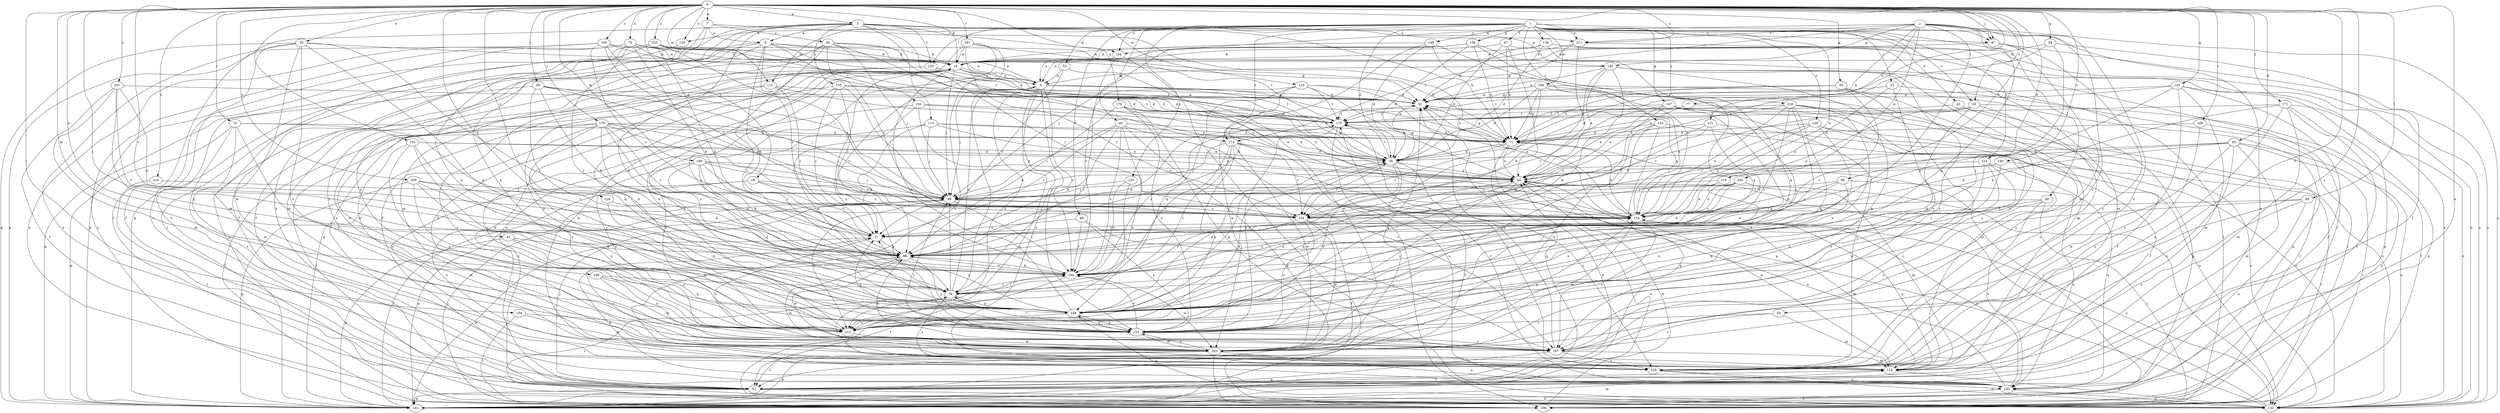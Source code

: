 strict digraph  {
0;
1;
2;
3;
7;
8;
9;
18;
19;
20;
23;
26;
27;
33;
35;
39;
42;
43;
44;
45;
46;
47;
49;
52;
54;
59;
60;
61;
70;
71;
72;
77;
79;
80;
87;
88;
92;
96;
98;
99;
103;
104;
105;
106;
108;
109;
110;
111;
113;
114;
119;
120;
124;
126;
129;
131;
133;
136;
139;
140;
141;
145;
146;
147;
149;
153;
154;
155;
156;
158;
161;
165;
167;
169;
170;
171;
174;
175;
178;
185;
186;
191;
194;
198;
202;
203;
205;
210;
211;
212;
214;
216;
220;
221;
225;
229;
0 -> 3  [label=a];
0 -> 7  [label=a];
0 -> 18  [label=b];
0 -> 19  [label=c];
0 -> 20  [label=c];
0 -> 39  [label=e];
0 -> 42  [label=e];
0 -> 45  [label=f];
0 -> 54  [label=g];
0 -> 59  [label=g];
0 -> 70  [label=h];
0 -> 72  [label=i];
0 -> 77  [label=i];
0 -> 79  [label=i];
0 -> 80  [label=j];
0 -> 87  [label=j];
0 -> 92  [label=k];
0 -> 96  [label=k];
0 -> 98  [label=k];
0 -> 99  [label=l];
0 -> 103  [label=l];
0 -> 104  [label=l];
0 -> 108  [label=m];
0 -> 109  [label=m];
0 -> 110  [label=m];
0 -> 111  [label=m];
0 -> 119  [label=n];
0 -> 120  [label=n];
0 -> 126  [label=o];
0 -> 145  [label=q];
0 -> 161  [label=s];
0 -> 165  [label=s];
0 -> 167  [label=s];
0 -> 169  [label=t];
0 -> 170  [label=t];
0 -> 171  [label=t];
0 -> 178  [label=u];
0 -> 185  [label=u];
0 -> 186  [label=v];
0 -> 191  [label=v];
0 -> 194  [label=v];
0 -> 205  [label=x];
0 -> 210  [label=x];
0 -> 211  [label=x];
0 -> 225  [label=z];
1 -> 20  [label=c];
1 -> 23  [label=c];
1 -> 33  [label=d];
1 -> 35  [label=d];
1 -> 43  [label=e];
1 -> 46  [label=f];
1 -> 47  [label=f];
1 -> 49  [label=f];
1 -> 60  [label=g];
1 -> 87  [label=j];
1 -> 105  [label=l];
1 -> 111  [label=m];
1 -> 120  [label=n];
1 -> 124  [label=n];
1 -> 129  [label=o];
1 -> 136  [label=p];
1 -> 139  [label=p];
1 -> 146  [label=q];
1 -> 147  [label=q];
1 -> 153  [label=r];
1 -> 154  [label=r];
1 -> 174  [label=t];
1 -> 185  [label=u];
1 -> 198  [label=w];
1 -> 211  [label=x];
1 -> 214  [label=y];
1 -> 216  [label=y];
1 -> 220  [label=y];
2 -> 71  [label=h];
2 -> 87  [label=j];
2 -> 131  [label=o];
2 -> 133  [label=o];
2 -> 140  [label=p];
2 -> 149  [label=q];
2 -> 154  [label=r];
2 -> 167  [label=s];
2 -> 174  [label=t];
2 -> 194  [label=v];
2 -> 202  [label=w];
2 -> 211  [label=x];
2 -> 229  [label=z];
3 -> 8  [label=a];
3 -> 71  [label=h];
3 -> 87  [label=j];
3 -> 105  [label=l];
3 -> 106  [label=l];
3 -> 113  [label=m];
3 -> 140  [label=p];
3 -> 149  [label=q];
3 -> 154  [label=r];
3 -> 155  [label=r];
3 -> 174  [label=t];
3 -> 185  [label=u];
3 -> 211  [label=x];
3 -> 212  [label=x];
3 -> 221  [label=y];
7 -> 8  [label=a];
7 -> 26  [label=c];
7 -> 124  [label=n];
7 -> 141  [label=p];
7 -> 229  [label=z];
8 -> 18  [label=b];
8 -> 27  [label=c];
8 -> 35  [label=d];
8 -> 52  [label=f];
8 -> 71  [label=h];
8 -> 98  [label=k];
8 -> 114  [label=m];
8 -> 156  [label=r];
8 -> 212  [label=x];
9 -> 61  [label=g];
9 -> 71  [label=h];
9 -> 79  [label=i];
9 -> 88  [label=j];
9 -> 133  [label=o];
9 -> 175  [label=t];
9 -> 194  [label=v];
9 -> 212  [label=x];
9 -> 221  [label=y];
9 -> 229  [label=z];
18 -> 9  [label=a];
18 -> 88  [label=j];
18 -> 124  [label=n];
18 -> 141  [label=p];
18 -> 158  [label=r];
18 -> 175  [label=t];
18 -> 212  [label=x];
18 -> 221  [label=y];
19 -> 27  [label=c];
19 -> 88  [label=j];
19 -> 114  [label=m];
19 -> 158  [label=r];
19 -> 229  [label=z];
20 -> 106  [label=l];
20 -> 124  [label=n];
20 -> 149  [label=q];
20 -> 158  [label=r];
20 -> 175  [label=t];
20 -> 229  [label=z];
23 -> 61  [label=g];
23 -> 106  [label=l];
23 -> 124  [label=n];
23 -> 221  [label=y];
26 -> 18  [label=b];
26 -> 35  [label=d];
26 -> 52  [label=f];
26 -> 79  [label=i];
26 -> 88  [label=j];
26 -> 114  [label=m];
26 -> 124  [label=n];
26 -> 158  [label=r];
27 -> 98  [label=k];
27 -> 124  [label=n];
27 -> 141  [label=p];
27 -> 167  [label=s];
33 -> 9  [label=a];
33 -> 27  [label=c];
33 -> 203  [label=w];
35 -> 44  [label=e];
35 -> 52  [label=f];
35 -> 61  [label=g];
35 -> 149  [label=q];
35 -> 158  [label=r];
35 -> 175  [label=t];
35 -> 212  [label=x];
35 -> 229  [label=z];
39 -> 18  [label=b];
39 -> 79  [label=i];
39 -> 133  [label=o];
39 -> 141  [label=p];
39 -> 149  [label=q];
39 -> 167  [label=s];
39 -> 185  [label=u];
39 -> 203  [label=w];
42 -> 98  [label=k];
42 -> 141  [label=p];
42 -> 149  [label=q];
42 -> 221  [label=y];
43 -> 52  [label=f];
43 -> 141  [label=p];
43 -> 175  [label=t];
44 -> 88  [label=j];
44 -> 133  [label=o];
44 -> 149  [label=q];
44 -> 221  [label=y];
45 -> 114  [label=m];
45 -> 167  [label=s];
45 -> 221  [label=y];
46 -> 27  [label=c];
46 -> 167  [label=s];
46 -> 194  [label=v];
46 -> 221  [label=y];
47 -> 18  [label=b];
47 -> 35  [label=d];
47 -> 44  [label=e];
47 -> 71  [label=h];
47 -> 114  [label=m];
49 -> 106  [label=l];
49 -> 149  [label=q];
49 -> 158  [label=r];
49 -> 167  [label=s];
49 -> 185  [label=u];
52 -> 18  [label=b];
52 -> 88  [label=j];
52 -> 133  [label=o];
52 -> 141  [label=p];
54 -> 18  [label=b];
54 -> 44  [label=e];
54 -> 52  [label=f];
54 -> 79  [label=i];
59 -> 61  [label=g];
59 -> 71  [label=h];
59 -> 175  [label=t];
59 -> 194  [label=v];
59 -> 221  [label=y];
59 -> 229  [label=z];
60 -> 27  [label=c];
60 -> 71  [label=h];
60 -> 88  [label=j];
60 -> 98  [label=k];
60 -> 141  [label=p];
60 -> 167  [label=s];
60 -> 194  [label=v];
60 -> 212  [label=x];
61 -> 175  [label=t];
70 -> 9  [label=a];
70 -> 18  [label=b];
70 -> 35  [label=d];
70 -> 52  [label=f];
70 -> 61  [label=g];
70 -> 79  [label=i];
70 -> 98  [label=k];
70 -> 106  [label=l];
70 -> 114  [label=m];
71 -> 35  [label=d];
71 -> 44  [label=e];
71 -> 61  [label=g];
71 -> 106  [label=l];
71 -> 141  [label=p];
71 -> 158  [label=r];
72 -> 71  [label=h];
72 -> 141  [label=p];
72 -> 194  [label=v];
72 -> 203  [label=w];
72 -> 212  [label=x];
72 -> 229  [label=z];
77 -> 44  [label=e];
77 -> 175  [label=t];
77 -> 221  [label=y];
79 -> 9  [label=a];
79 -> 88  [label=j];
79 -> 106  [label=l];
79 -> 149  [label=q];
79 -> 194  [label=v];
79 -> 229  [label=z];
80 -> 61  [label=g];
80 -> 88  [label=j];
80 -> 98  [label=k];
80 -> 124  [label=n];
80 -> 141  [label=p];
80 -> 149  [label=q];
87 -> 18  [label=b];
87 -> 133  [label=o];
87 -> 203  [label=w];
87 -> 229  [label=z];
88 -> 124  [label=n];
88 -> 141  [label=p];
88 -> 158  [label=r];
88 -> 194  [label=v];
88 -> 212  [label=x];
92 -> 35  [label=d];
92 -> 88  [label=j];
92 -> 106  [label=l];
92 -> 114  [label=m];
92 -> 124  [label=n];
92 -> 133  [label=o];
92 -> 203  [label=w];
92 -> 229  [label=z];
96 -> 88  [label=j];
96 -> 98  [label=k];
96 -> 124  [label=n];
96 -> 185  [label=u];
96 -> 212  [label=x];
98 -> 114  [label=m];
98 -> 194  [label=v];
98 -> 203  [label=w];
98 -> 221  [label=y];
99 -> 27  [label=c];
99 -> 124  [label=n];
99 -> 185  [label=u];
99 -> 229  [label=z];
103 -> 35  [label=d];
103 -> 44  [label=e];
103 -> 149  [label=q];
103 -> 167  [label=s];
103 -> 203  [label=w];
103 -> 221  [label=y];
104 -> 106  [label=l];
104 -> 203  [label=w];
104 -> 212  [label=x];
105 -> 9  [label=a];
105 -> 35  [label=d];
105 -> 141  [label=p];
105 -> 158  [label=r];
105 -> 229  [label=z];
106 -> 44  [label=e];
106 -> 88  [label=j];
108 -> 79  [label=i];
108 -> 149  [label=q];
108 -> 203  [label=w];
108 -> 212  [label=x];
109 -> 27  [label=c];
109 -> 44  [label=e];
109 -> 79  [label=i];
109 -> 88  [label=j];
109 -> 98  [label=k];
109 -> 124  [label=n];
109 -> 149  [label=q];
109 -> 212  [label=x];
110 -> 44  [label=e];
110 -> 61  [label=g];
110 -> 79  [label=i];
110 -> 124  [label=n];
110 -> 149  [label=q];
110 -> 175  [label=t];
110 -> 203  [label=w];
111 -> 27  [label=c];
111 -> 44  [label=e];
111 -> 61  [label=g];
111 -> 203  [label=w];
111 -> 221  [label=y];
113 -> 35  [label=d];
113 -> 44  [label=e];
113 -> 71  [label=h];
113 -> 88  [label=j];
113 -> 98  [label=k];
113 -> 212  [label=x];
114 -> 18  [label=b];
114 -> 27  [label=c];
114 -> 44  [label=e];
114 -> 52  [label=f];
114 -> 124  [label=n];
114 -> 133  [label=o];
119 -> 88  [label=j];
119 -> 124  [label=n];
119 -> 212  [label=x];
120 -> 106  [label=l];
124 -> 27  [label=c];
124 -> 61  [label=g];
124 -> 71  [label=h];
124 -> 114  [label=m];
124 -> 133  [label=o];
124 -> 167  [label=s];
124 -> 203  [label=w];
126 -> 124  [label=n];
126 -> 149  [label=q];
129 -> 52  [label=f];
129 -> 71  [label=h];
129 -> 124  [label=n];
129 -> 133  [label=o];
129 -> 158  [label=r];
129 -> 212  [label=x];
131 -> 71  [label=h];
131 -> 88  [label=j];
131 -> 98  [label=k];
131 -> 133  [label=o];
131 -> 158  [label=r];
133 -> 44  [label=e];
133 -> 61  [label=g];
136 -> 18  [label=b];
136 -> 35  [label=d];
136 -> 61  [label=g];
136 -> 106  [label=l];
136 -> 133  [label=o];
136 -> 149  [label=q];
139 -> 9  [label=a];
139 -> 18  [label=b];
139 -> 35  [label=d];
139 -> 71  [label=h];
139 -> 88  [label=j];
139 -> 133  [label=o];
139 -> 149  [label=q];
140 -> 9  [label=a];
140 -> 44  [label=e];
140 -> 61  [label=g];
140 -> 98  [label=k];
140 -> 106  [label=l];
140 -> 114  [label=m];
140 -> 149  [label=q];
140 -> 167  [label=s];
140 -> 203  [label=w];
141 -> 44  [label=e];
141 -> 61  [label=g];
141 -> 88  [label=j];
141 -> 114  [label=m];
145 -> 35  [label=d];
145 -> 52  [label=f];
145 -> 61  [label=g];
145 -> 98  [label=k];
145 -> 114  [label=m];
145 -> 141  [label=p];
145 -> 229  [label=z];
146 -> 18  [label=b];
146 -> 35  [label=d];
146 -> 98  [label=k];
146 -> 124  [label=n];
146 -> 221  [label=y];
147 -> 44  [label=e];
147 -> 98  [label=k];
147 -> 114  [label=m];
147 -> 149  [label=q];
147 -> 158  [label=r];
147 -> 175  [label=t];
147 -> 229  [label=z];
149 -> 18  [label=b];
149 -> 27  [label=c];
149 -> 35  [label=d];
149 -> 44  [label=e];
149 -> 133  [label=o];
149 -> 212  [label=x];
149 -> 221  [label=y];
153 -> 71  [label=h];
153 -> 133  [label=o];
153 -> 141  [label=p];
153 -> 203  [label=w];
153 -> 212  [label=x];
154 -> 9  [label=a];
154 -> 106  [label=l];
154 -> 194  [label=v];
155 -> 27  [label=c];
155 -> 61  [label=g];
155 -> 88  [label=j];
155 -> 158  [label=r];
155 -> 175  [label=t];
155 -> 194  [label=v];
155 -> 203  [label=w];
156 -> 71  [label=h];
156 -> 124  [label=n];
156 -> 149  [label=q];
156 -> 167  [label=s];
156 -> 175  [label=t];
158 -> 52  [label=f];
158 -> 194  [label=v];
158 -> 203  [label=w];
158 -> 221  [label=y];
161 -> 52  [label=f];
161 -> 61  [label=g];
161 -> 98  [label=k];
161 -> 114  [label=m];
161 -> 149  [label=q];
161 -> 194  [label=v];
165 -> 18  [label=b];
165 -> 27  [label=c];
165 -> 88  [label=j];
165 -> 133  [label=o];
165 -> 141  [label=p];
165 -> 158  [label=r];
165 -> 175  [label=t];
167 -> 61  [label=g];
167 -> 88  [label=j];
167 -> 98  [label=k];
167 -> 114  [label=m];
167 -> 141  [label=p];
167 -> 229  [label=z];
169 -> 71  [label=h];
169 -> 141  [label=p];
169 -> 229  [label=z];
170 -> 27  [label=c];
170 -> 44  [label=e];
170 -> 71  [label=h];
170 -> 79  [label=i];
170 -> 88  [label=j];
170 -> 106  [label=l];
170 -> 133  [label=o];
170 -> 158  [label=r];
170 -> 194  [label=v];
170 -> 212  [label=x];
170 -> 221  [label=y];
171 -> 52  [label=f];
171 -> 98  [label=k];
171 -> 114  [label=m];
171 -> 133  [label=o];
171 -> 141  [label=p];
171 -> 175  [label=t];
171 -> 229  [label=z];
174 -> 35  [label=d];
174 -> 79  [label=i];
174 -> 88  [label=j];
174 -> 106  [label=l];
174 -> 158  [label=r];
174 -> 194  [label=v];
174 -> 203  [label=w];
174 -> 212  [label=x];
175 -> 71  [label=h];
175 -> 98  [label=k];
175 -> 185  [label=u];
175 -> 221  [label=y];
178 -> 44  [label=e];
178 -> 98  [label=k];
178 -> 133  [label=o];
178 -> 175  [label=t];
178 -> 221  [label=y];
185 -> 44  [label=e];
185 -> 79  [label=i];
185 -> 98  [label=k];
185 -> 106  [label=l];
185 -> 124  [label=n];
185 -> 133  [label=o];
185 -> 175  [label=t];
186 -> 44  [label=e];
186 -> 106  [label=l];
186 -> 158  [label=r];
186 -> 212  [label=x];
191 -> 18  [label=b];
191 -> 52  [label=f];
191 -> 133  [label=o];
191 -> 175  [label=t];
191 -> 194  [label=v];
191 -> 229  [label=z];
194 -> 52  [label=f];
194 -> 79  [label=i];
194 -> 98  [label=k];
194 -> 124  [label=n];
194 -> 175  [label=t];
194 -> 203  [label=w];
198 -> 35  [label=d];
198 -> 61  [label=g];
198 -> 71  [label=h];
198 -> 124  [label=n];
198 -> 141  [label=p];
198 -> 158  [label=r];
198 -> 167  [label=s];
202 -> 27  [label=c];
202 -> 88  [label=j];
202 -> 98  [label=k];
202 -> 114  [label=m];
202 -> 124  [label=n];
203 -> 52  [label=f];
203 -> 61  [label=g];
203 -> 106  [label=l];
203 -> 124  [label=n];
203 -> 141  [label=p];
203 -> 185  [label=u];
203 -> 221  [label=y];
205 -> 88  [label=j];
205 -> 98  [label=k];
205 -> 141  [label=p];
205 -> 194  [label=v];
205 -> 212  [label=x];
205 -> 221  [label=y];
210 -> 52  [label=f];
210 -> 88  [label=j];
211 -> 18  [label=b];
211 -> 44  [label=e];
211 -> 61  [label=g];
211 -> 133  [label=o];
212 -> 18  [label=b];
212 -> 35  [label=d];
212 -> 203  [label=w];
214 -> 44  [label=e];
214 -> 167  [label=s];
214 -> 185  [label=u];
214 -> 203  [label=w];
214 -> 221  [label=y];
216 -> 71  [label=h];
216 -> 79  [label=i];
216 -> 106  [label=l];
216 -> 124  [label=n];
216 -> 133  [label=o];
216 -> 149  [label=q];
216 -> 175  [label=t];
216 -> 194  [label=v];
216 -> 221  [label=y];
220 -> 79  [label=i];
220 -> 88  [label=j];
220 -> 194  [label=v];
221 -> 27  [label=c];
221 -> 79  [label=i];
221 -> 149  [label=q];
221 -> 167  [label=s];
221 -> 194  [label=v];
221 -> 203  [label=w];
225 -> 9  [label=a];
225 -> 18  [label=b];
225 -> 35  [label=d];
225 -> 52  [label=f];
225 -> 98  [label=k];
225 -> 124  [label=n];
225 -> 141  [label=p];
229 -> 18  [label=b];
229 -> 133  [label=o];
229 -> 175  [label=t];
229 -> 185  [label=u];
}
